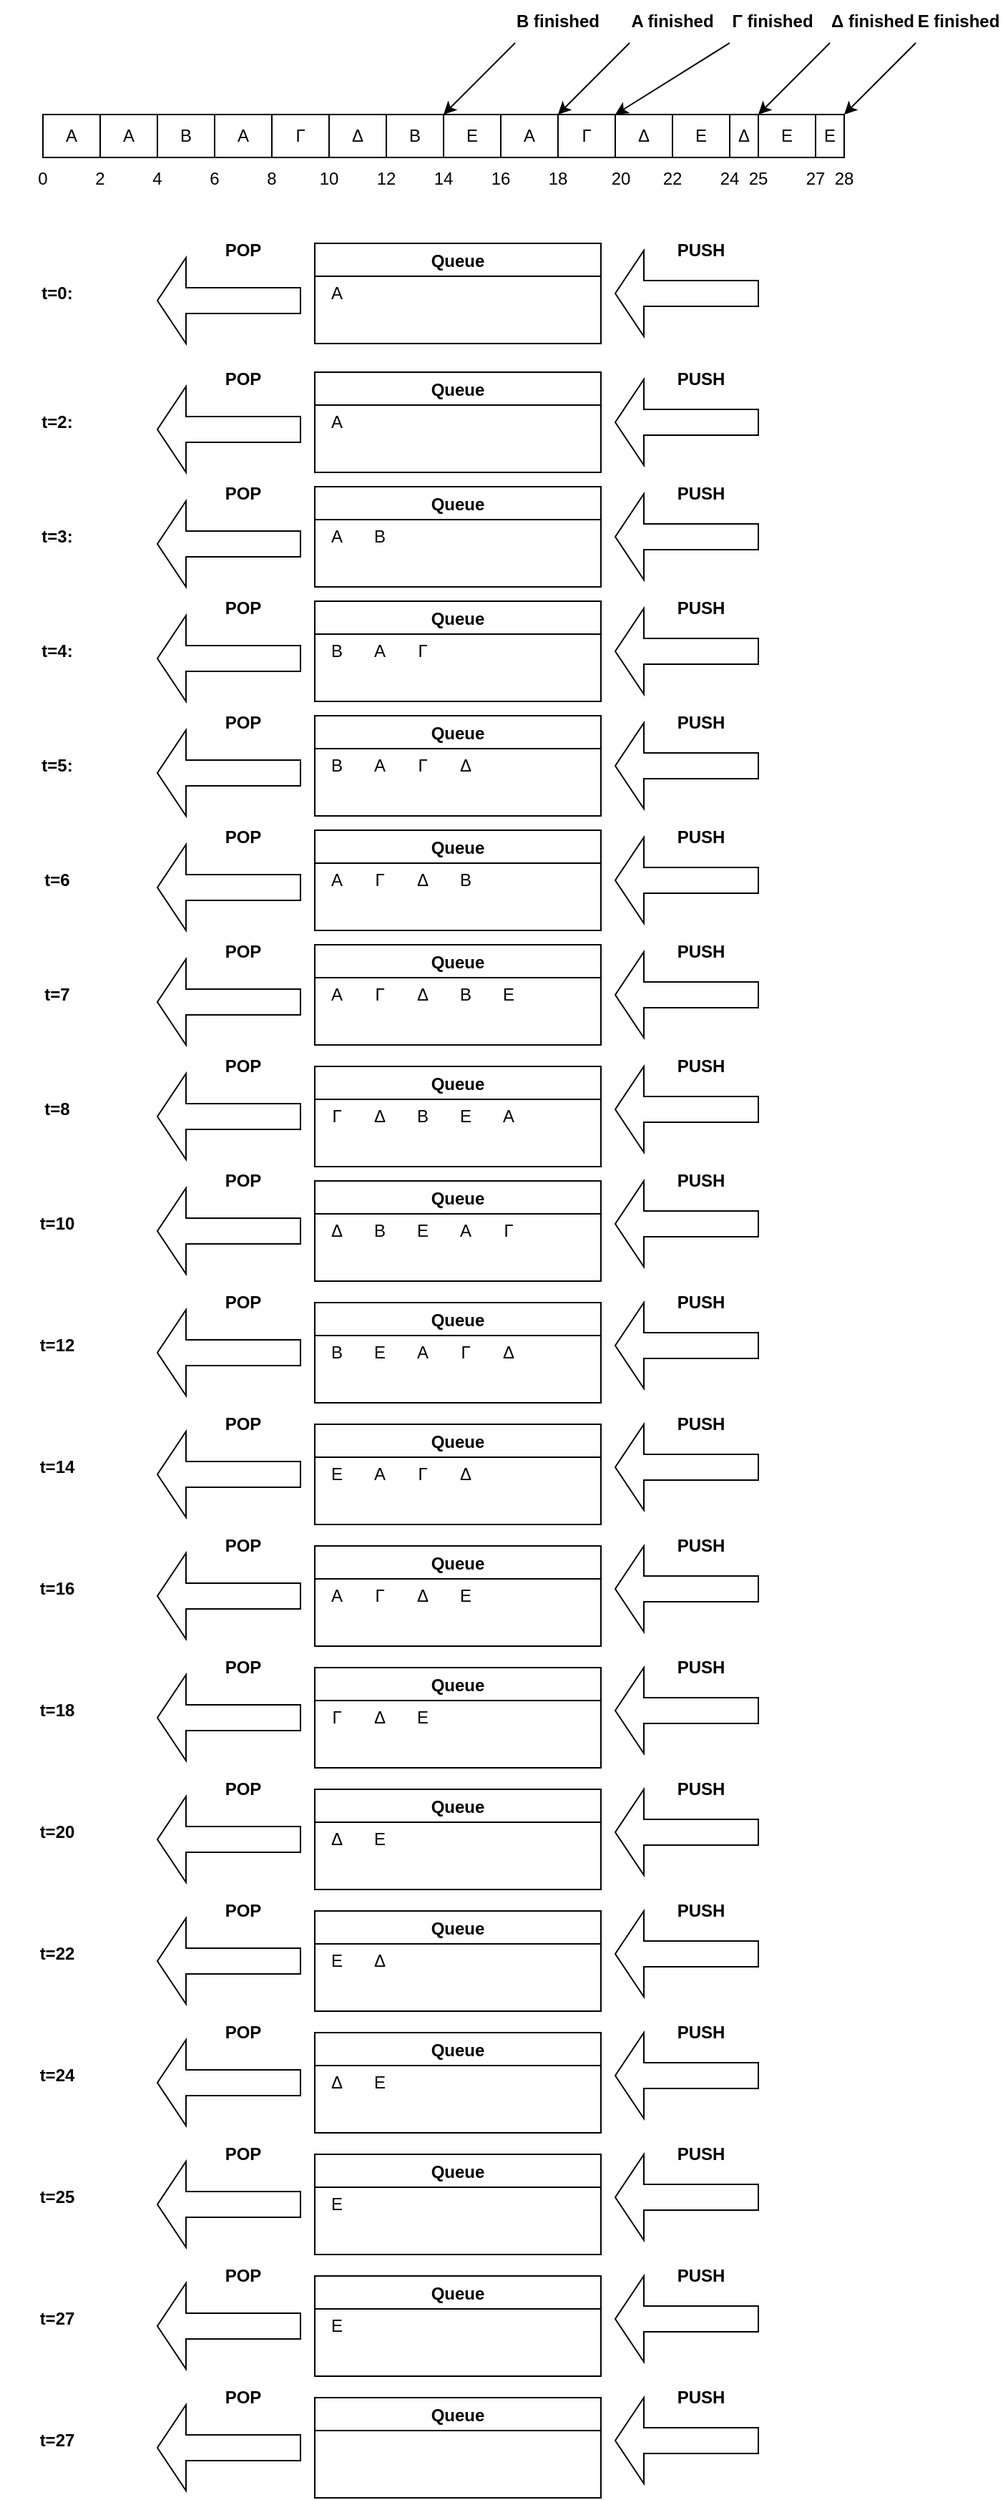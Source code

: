 <mxfile version="20.8.16" type="device"><diagram name="Page-1" id="SHa-oBUxONDEPHX1OQeA"><mxGraphModel dx="1036" dy="606" grid="1" gridSize="10" guides="1" tooltips="1" connect="1" arrows="1" fold="1" page="1" pageScale="1" pageWidth="827" pageHeight="1169" math="0" shadow="0"><root><mxCell id="0"/><mxCell id="1" parent="0"/><mxCell id="fMLKdBn9nXP5VF72yFNX-2" value="A" style="rounded=0;whiteSpace=wrap;html=1;" vertex="1" parent="1"><mxGeometry x="60" y="150" width="40" height="30" as="geometry"/></mxCell><mxCell id="fMLKdBn9nXP5VF72yFNX-3" value="" style="endArrow=none;html=1;rounded=0;" edge="1" parent="1"><mxGeometry width="50" height="50" relative="1" as="geometry"><mxPoint x="60" y="180" as="sourcePoint"/><mxPoint x="620" y="180" as="targetPoint"/></mxGeometry></mxCell><mxCell id="fMLKdBn9nXP5VF72yFNX-4" value="0" style="text;html=1;strokeColor=none;fillColor=none;align=center;verticalAlign=middle;whiteSpace=wrap;rounded=0;" vertex="1" parent="1"><mxGeometry x="30" y="180" width="60" height="30" as="geometry"/></mxCell><mxCell id="fMLKdBn9nXP5VF72yFNX-5" value="2" style="text;html=1;strokeColor=none;fillColor=none;align=center;verticalAlign=middle;whiteSpace=wrap;rounded=0;" vertex="1" parent="1"><mxGeometry x="70" y="180" width="60" height="30" as="geometry"/></mxCell><mxCell id="fMLKdBn9nXP5VF72yFNX-7" value="4" style="text;html=1;strokeColor=none;fillColor=none;align=center;verticalAlign=middle;whiteSpace=wrap;rounded=0;" vertex="1" parent="1"><mxGeometry x="110" y="180" width="60" height="30" as="geometry"/></mxCell><mxCell id="fMLKdBn9nXP5VF72yFNX-8" value="6" style="text;html=1;strokeColor=none;fillColor=none;align=center;verticalAlign=middle;whiteSpace=wrap;rounded=0;" vertex="1" parent="1"><mxGeometry x="150" y="180" width="60" height="30" as="geometry"/></mxCell><mxCell id="fMLKdBn9nXP5VF72yFNX-9" value="8" style="text;html=1;strokeColor=none;fillColor=none;align=center;verticalAlign=middle;whiteSpace=wrap;rounded=0;" vertex="1" parent="1"><mxGeometry x="190" y="180" width="60" height="30" as="geometry"/></mxCell><mxCell id="fMLKdBn9nXP5VF72yFNX-10" value="10" style="text;html=1;strokeColor=none;fillColor=none;align=center;verticalAlign=middle;whiteSpace=wrap;rounded=0;" vertex="1" parent="1"><mxGeometry x="230" y="180" width="60" height="30" as="geometry"/></mxCell><mxCell id="fMLKdBn9nXP5VF72yFNX-11" value="12" style="text;html=1;strokeColor=none;fillColor=none;align=center;verticalAlign=middle;whiteSpace=wrap;rounded=0;" vertex="1" parent="1"><mxGeometry x="270" y="180" width="60" height="30" as="geometry"/></mxCell><mxCell id="fMLKdBn9nXP5VF72yFNX-12" value="14" style="text;html=1;strokeColor=none;fillColor=none;align=center;verticalAlign=middle;whiteSpace=wrap;rounded=0;" vertex="1" parent="1"><mxGeometry x="310" y="180" width="60" height="30" as="geometry"/></mxCell><mxCell id="fMLKdBn9nXP5VF72yFNX-13" value="16" style="text;html=1;strokeColor=none;fillColor=none;align=center;verticalAlign=middle;whiteSpace=wrap;rounded=0;" vertex="1" parent="1"><mxGeometry x="350" y="180" width="60" height="30" as="geometry"/></mxCell><mxCell id="fMLKdBn9nXP5VF72yFNX-14" value="18" style="text;html=1;strokeColor=none;fillColor=none;align=center;verticalAlign=middle;whiteSpace=wrap;rounded=0;" vertex="1" parent="1"><mxGeometry x="390" y="180" width="60" height="30" as="geometry"/></mxCell><mxCell id="fMLKdBn9nXP5VF72yFNX-15" value="20" style="text;html=1;strokeColor=none;fillColor=none;align=center;verticalAlign=middle;whiteSpace=wrap;rounded=0;" vertex="1" parent="1"><mxGeometry x="434" y="180" width="60" height="30" as="geometry"/></mxCell><mxCell id="fMLKdBn9nXP5VF72yFNX-16" value="22" style="text;html=1;strokeColor=none;fillColor=none;align=center;verticalAlign=middle;whiteSpace=wrap;rounded=0;" vertex="1" parent="1"><mxGeometry x="470" y="180" width="60" height="30" as="geometry"/></mxCell><mxCell id="fMLKdBn9nXP5VF72yFNX-17" value="24" style="text;html=1;strokeColor=none;fillColor=none;align=center;verticalAlign=middle;whiteSpace=wrap;rounded=0;" vertex="1" parent="1"><mxGeometry x="510" y="180" width="60" height="30" as="geometry"/></mxCell><mxCell id="fMLKdBn9nXP5VF72yFNX-18" value="27" style="text;html=1;strokeColor=none;fillColor=none;align=center;verticalAlign=middle;whiteSpace=wrap;rounded=0;" vertex="1" parent="1"><mxGeometry x="570" y="180" width="60" height="30" as="geometry"/></mxCell><mxCell id="fMLKdBn9nXP5VF72yFNX-19" value="28" style="text;html=1;strokeColor=none;fillColor=none;align=center;verticalAlign=middle;whiteSpace=wrap;rounded=0;" vertex="1" parent="1"><mxGeometry x="590" y="180" width="60" height="30" as="geometry"/></mxCell><mxCell id="fMLKdBn9nXP5VF72yFNX-22" value="A" style="rounded=0;whiteSpace=wrap;html=1;" vertex="1" parent="1"><mxGeometry x="100" y="150" width="40" height="30" as="geometry"/></mxCell><mxCell id="fMLKdBn9nXP5VF72yFNX-23" value="B" style="rounded=0;whiteSpace=wrap;html=1;" vertex="1" parent="1"><mxGeometry x="140" y="150" width="40" height="30" as="geometry"/></mxCell><mxCell id="fMLKdBn9nXP5VF72yFNX-24" value="A" style="rounded=0;whiteSpace=wrap;html=1;" vertex="1" parent="1"><mxGeometry x="180" y="150" width="40" height="30" as="geometry"/></mxCell><mxCell id="fMLKdBn9nXP5VF72yFNX-25" value="Γ" style="rounded=0;whiteSpace=wrap;html=1;" vertex="1" parent="1"><mxGeometry x="220" y="150" width="40" height="30" as="geometry"/></mxCell><mxCell id="fMLKdBn9nXP5VF72yFNX-26" value="B" style="rounded=0;whiteSpace=wrap;html=1;" vertex="1" parent="1"><mxGeometry x="300" y="150" width="40" height="30" as="geometry"/></mxCell><mxCell id="fMLKdBn9nXP5VF72yFNX-27" value="Δ" style="rounded=0;whiteSpace=wrap;html=1;" vertex="1" parent="1"><mxGeometry x="260" y="150" width="40" height="30" as="geometry"/></mxCell><mxCell id="fMLKdBn9nXP5VF72yFNX-28" value="Ε" style="rounded=0;whiteSpace=wrap;html=1;" vertex="1" parent="1"><mxGeometry x="340" y="150" width="40" height="30" as="geometry"/></mxCell><mxCell id="fMLKdBn9nXP5VF72yFNX-29" value="A" style="rounded=0;whiteSpace=wrap;html=1;" vertex="1" parent="1"><mxGeometry x="380" y="150" width="40" height="30" as="geometry"/></mxCell><mxCell id="fMLKdBn9nXP5VF72yFNX-30" value="Γ" style="rounded=0;whiteSpace=wrap;html=1;" vertex="1" parent="1"><mxGeometry x="420" y="150" width="40" height="30" as="geometry"/></mxCell><mxCell id="fMLKdBn9nXP5VF72yFNX-31" value="Δ" style="rounded=0;whiteSpace=wrap;html=1;" vertex="1" parent="1"><mxGeometry x="460" y="150" width="40" height="30" as="geometry"/></mxCell><mxCell id="fMLKdBn9nXP5VF72yFNX-32" value="Ε" style="rounded=0;whiteSpace=wrap;html=1;" vertex="1" parent="1"><mxGeometry x="500" y="150" width="40" height="30" as="geometry"/></mxCell><mxCell id="fMLKdBn9nXP5VF72yFNX-33" value="Δ" style="rounded=0;whiteSpace=wrap;html=1;" vertex="1" parent="1"><mxGeometry x="540" y="150" width="20" height="30" as="geometry"/></mxCell><mxCell id="fMLKdBn9nXP5VF72yFNX-35" value="25" style="text;html=1;strokeColor=none;fillColor=none;align=center;verticalAlign=middle;whiteSpace=wrap;rounded=0;" vertex="1" parent="1"><mxGeometry x="530" y="180" width="60" height="30" as="geometry"/></mxCell><mxCell id="fMLKdBn9nXP5VF72yFNX-36" value="Ε" style="rounded=0;whiteSpace=wrap;html=1;" vertex="1" parent="1"><mxGeometry x="560" y="150" width="40" height="30" as="geometry"/></mxCell><mxCell id="fMLKdBn9nXP5VF72yFNX-37" value="Ε" style="rounded=0;whiteSpace=wrap;html=1;" vertex="1" parent="1"><mxGeometry x="600" y="150" width="20" height="30" as="geometry"/></mxCell><mxCell id="fMLKdBn9nXP5VF72yFNX-38" value="" style="endArrow=classic;html=1;rounded=0;" edge="1" parent="1"><mxGeometry width="50" height="50" relative="1" as="geometry"><mxPoint x="390" y="100" as="sourcePoint"/><mxPoint x="340" y="150" as="targetPoint"/></mxGeometry></mxCell><mxCell id="fMLKdBn9nXP5VF72yFNX-39" value="&lt;b&gt;Β finished&lt;/b&gt;" style="text;html=1;strokeColor=none;fillColor=none;align=center;verticalAlign=middle;whiteSpace=wrap;rounded=0;" vertex="1" parent="1"><mxGeometry x="390" y="70" width="60" height="30" as="geometry"/></mxCell><mxCell id="fMLKdBn9nXP5VF72yFNX-40" value="" style="endArrow=classic;html=1;rounded=0;" edge="1" parent="1"><mxGeometry width="50" height="50" relative="1" as="geometry"><mxPoint x="470" y="100" as="sourcePoint"/><mxPoint x="420" y="150" as="targetPoint"/></mxGeometry></mxCell><mxCell id="fMLKdBn9nXP5VF72yFNX-41" value="&lt;b&gt;A finished&lt;/b&gt;" style="text;html=1;strokeColor=none;fillColor=none;align=center;verticalAlign=middle;whiteSpace=wrap;rounded=0;" vertex="1" parent="1"><mxGeometry x="470" y="70" width="60" height="30" as="geometry"/></mxCell><mxCell id="fMLKdBn9nXP5VF72yFNX-42" value="" style="endArrow=classic;html=1;rounded=0;exitX=0;exitY=1;exitDx=0;exitDy=0;" edge="1" parent="1" source="fMLKdBn9nXP5VF72yFNX-43"><mxGeometry width="50" height="50" relative="1" as="geometry"><mxPoint x="510" y="100" as="sourcePoint"/><mxPoint x="460" y="150" as="targetPoint"/></mxGeometry></mxCell><mxCell id="fMLKdBn9nXP5VF72yFNX-43" value="&lt;b&gt;Γ finished&lt;/b&gt;" style="text;html=1;strokeColor=none;fillColor=none;align=center;verticalAlign=middle;whiteSpace=wrap;rounded=0;" vertex="1" parent="1"><mxGeometry x="540" y="70" width="60" height="30" as="geometry"/></mxCell><mxCell id="fMLKdBn9nXP5VF72yFNX-44" value="" style="endArrow=classic;html=1;rounded=0;" edge="1" parent="1"><mxGeometry width="50" height="50" relative="1" as="geometry"><mxPoint x="610" y="100" as="sourcePoint"/><mxPoint x="560" y="150" as="targetPoint"/></mxGeometry></mxCell><mxCell id="fMLKdBn9nXP5VF72yFNX-45" value="&lt;b&gt;Δ finished&lt;/b&gt;" style="text;html=1;strokeColor=none;fillColor=none;align=center;verticalAlign=middle;whiteSpace=wrap;rounded=0;" vertex="1" parent="1"><mxGeometry x="610" y="70" width="60" height="30" as="geometry"/></mxCell><mxCell id="fMLKdBn9nXP5VF72yFNX-46" value="" style="endArrow=classic;html=1;rounded=0;" edge="1" parent="1"><mxGeometry width="50" height="50" relative="1" as="geometry"><mxPoint x="670" y="100" as="sourcePoint"/><mxPoint x="620" y="150" as="targetPoint"/></mxGeometry></mxCell><mxCell id="fMLKdBn9nXP5VF72yFNX-47" value="&lt;b&gt;Ε finished&lt;/b&gt;" style="text;html=1;strokeColor=none;fillColor=none;align=center;verticalAlign=middle;whiteSpace=wrap;rounded=0;" vertex="1" parent="1"><mxGeometry x="670" y="70" width="60" height="30" as="geometry"/></mxCell><mxCell id="fMLKdBn9nXP5VF72yFNX-48" value="Queue" style="swimlane;" vertex="1" parent="1"><mxGeometry x="250" y="240" width="200" height="70" as="geometry"/></mxCell><mxCell id="fMLKdBn9nXP5VF72yFNX-49" value="A" style="text;html=1;align=center;verticalAlign=middle;resizable=0;points=[];autosize=1;strokeColor=none;fillColor=none;" vertex="1" parent="fMLKdBn9nXP5VF72yFNX-48"><mxGeometry y="20" width="30" height="30" as="geometry"/></mxCell><mxCell id="fMLKdBn9nXP5VF72yFNX-50" value="" style="shape=singleArrow;direction=west;whiteSpace=wrap;html=1;" vertex="1" parent="1"><mxGeometry x="140" y="250" width="100" height="60" as="geometry"/></mxCell><mxCell id="fMLKdBn9nXP5VF72yFNX-51" value="" style="shape=singleArrow;direction=west;whiteSpace=wrap;html=1;" vertex="1" parent="1"><mxGeometry x="460" y="245" width="100" height="60" as="geometry"/></mxCell><mxCell id="fMLKdBn9nXP5VF72yFNX-52" value="&lt;b&gt;POP&lt;/b&gt;" style="text;html=1;strokeColor=none;fillColor=none;align=center;verticalAlign=middle;whiteSpace=wrap;rounded=0;" vertex="1" parent="1"><mxGeometry x="170" y="230" width="60" height="30" as="geometry"/></mxCell><mxCell id="fMLKdBn9nXP5VF72yFNX-53" value="&lt;b&gt;PUSH&lt;/b&gt;" style="text;html=1;strokeColor=none;fillColor=none;align=center;verticalAlign=middle;whiteSpace=wrap;rounded=0;" vertex="1" parent="1"><mxGeometry x="490" y="230" width="60" height="30" as="geometry"/></mxCell><mxCell id="fMLKdBn9nXP5VF72yFNX-54" value="&lt;b&gt;t=0:&lt;/b&gt;" style="text;html=1;strokeColor=none;fillColor=none;align=center;verticalAlign=middle;whiteSpace=wrap;rounded=0;" vertex="1" parent="1"><mxGeometry x="40" y="260" width="60" height="30" as="geometry"/></mxCell><mxCell id="fMLKdBn9nXP5VF72yFNX-55" value="Queue" style="swimlane;" vertex="1" parent="1"><mxGeometry x="250" y="330" width="200" height="70" as="geometry"/></mxCell><mxCell id="fMLKdBn9nXP5VF72yFNX-56" value="A" style="text;html=1;align=center;verticalAlign=middle;resizable=0;points=[];autosize=1;strokeColor=none;fillColor=none;" vertex="1" parent="fMLKdBn9nXP5VF72yFNX-55"><mxGeometry y="20" width="30" height="30" as="geometry"/></mxCell><mxCell id="fMLKdBn9nXP5VF72yFNX-57" value="" style="shape=singleArrow;direction=west;whiteSpace=wrap;html=1;" vertex="1" parent="1"><mxGeometry x="140" y="340" width="100" height="60" as="geometry"/></mxCell><mxCell id="fMLKdBn9nXP5VF72yFNX-58" value="" style="shape=singleArrow;direction=west;whiteSpace=wrap;html=1;" vertex="1" parent="1"><mxGeometry x="460" y="335" width="100" height="60" as="geometry"/></mxCell><mxCell id="fMLKdBn9nXP5VF72yFNX-59" value="&lt;b&gt;POP&lt;/b&gt;" style="text;html=1;strokeColor=none;fillColor=none;align=center;verticalAlign=middle;whiteSpace=wrap;rounded=0;" vertex="1" parent="1"><mxGeometry x="170" y="320" width="60" height="30" as="geometry"/></mxCell><mxCell id="fMLKdBn9nXP5VF72yFNX-60" value="&lt;b&gt;PUSH&lt;/b&gt;" style="text;html=1;strokeColor=none;fillColor=none;align=center;verticalAlign=middle;whiteSpace=wrap;rounded=0;" vertex="1" parent="1"><mxGeometry x="490" y="320" width="60" height="30" as="geometry"/></mxCell><mxCell id="fMLKdBn9nXP5VF72yFNX-61" value="&lt;b&gt;t=2:&lt;/b&gt;" style="text;html=1;strokeColor=none;fillColor=none;align=center;verticalAlign=middle;whiteSpace=wrap;rounded=0;" vertex="1" parent="1"><mxGeometry x="40" y="350" width="60" height="30" as="geometry"/></mxCell><mxCell id="fMLKdBn9nXP5VF72yFNX-62" value="Queue" style="swimlane;" vertex="1" parent="1"><mxGeometry x="250" y="410" width="200" height="70" as="geometry"/></mxCell><mxCell id="fMLKdBn9nXP5VF72yFNX-63" value="A" style="text;html=1;align=center;verticalAlign=middle;resizable=0;points=[];autosize=1;strokeColor=none;fillColor=none;" vertex="1" parent="fMLKdBn9nXP5VF72yFNX-62"><mxGeometry y="20" width="30" height="30" as="geometry"/></mxCell><mxCell id="fMLKdBn9nXP5VF72yFNX-69" value="Β" style="text;html=1;align=center;verticalAlign=middle;resizable=0;points=[];autosize=1;strokeColor=none;fillColor=none;" vertex="1" parent="fMLKdBn9nXP5VF72yFNX-62"><mxGeometry x="30" y="20" width="30" height="30" as="geometry"/></mxCell><mxCell id="fMLKdBn9nXP5VF72yFNX-64" value="" style="shape=singleArrow;direction=west;whiteSpace=wrap;html=1;" vertex="1" parent="1"><mxGeometry x="140" y="420" width="100" height="60" as="geometry"/></mxCell><mxCell id="fMLKdBn9nXP5VF72yFNX-65" value="" style="shape=singleArrow;direction=west;whiteSpace=wrap;html=1;" vertex="1" parent="1"><mxGeometry x="460" y="415" width="100" height="60" as="geometry"/></mxCell><mxCell id="fMLKdBn9nXP5VF72yFNX-66" value="&lt;b&gt;POP&lt;/b&gt;" style="text;html=1;strokeColor=none;fillColor=none;align=center;verticalAlign=middle;whiteSpace=wrap;rounded=0;" vertex="1" parent="1"><mxGeometry x="170" y="400" width="60" height="30" as="geometry"/></mxCell><mxCell id="fMLKdBn9nXP5VF72yFNX-67" value="&lt;b&gt;PUSH&lt;/b&gt;" style="text;html=1;strokeColor=none;fillColor=none;align=center;verticalAlign=middle;whiteSpace=wrap;rounded=0;" vertex="1" parent="1"><mxGeometry x="490" y="400" width="60" height="30" as="geometry"/></mxCell><mxCell id="fMLKdBn9nXP5VF72yFNX-68" value="&lt;b&gt;t=3:&lt;/b&gt;" style="text;html=1;strokeColor=none;fillColor=none;align=center;verticalAlign=middle;whiteSpace=wrap;rounded=0;" vertex="1" parent="1"><mxGeometry x="40" y="430" width="60" height="30" as="geometry"/></mxCell><mxCell id="fMLKdBn9nXP5VF72yFNX-70" value="Queue" style="swimlane;" vertex="1" parent="1"><mxGeometry x="250" y="490" width="200" height="70" as="geometry"/></mxCell><mxCell id="fMLKdBn9nXP5VF72yFNX-71" value="A" style="text;html=1;align=center;verticalAlign=middle;resizable=0;points=[];autosize=1;strokeColor=none;fillColor=none;" vertex="1" parent="fMLKdBn9nXP5VF72yFNX-70"><mxGeometry x="30" y="20" width="30" height="30" as="geometry"/></mxCell><mxCell id="fMLKdBn9nXP5VF72yFNX-72" value="Β" style="text;html=1;align=center;verticalAlign=middle;resizable=0;points=[];autosize=1;strokeColor=none;fillColor=none;" vertex="1" parent="fMLKdBn9nXP5VF72yFNX-70"><mxGeometry y="20" width="30" height="30" as="geometry"/></mxCell><mxCell id="fMLKdBn9nXP5VF72yFNX-78" value="Γ" style="text;html=1;align=center;verticalAlign=middle;resizable=0;points=[];autosize=1;strokeColor=none;fillColor=none;" vertex="1" parent="fMLKdBn9nXP5VF72yFNX-70"><mxGeometry x="60" y="20" width="30" height="30" as="geometry"/></mxCell><mxCell id="fMLKdBn9nXP5VF72yFNX-73" value="" style="shape=singleArrow;direction=west;whiteSpace=wrap;html=1;" vertex="1" parent="1"><mxGeometry x="140" y="500" width="100" height="60" as="geometry"/></mxCell><mxCell id="fMLKdBn9nXP5VF72yFNX-74" value="" style="shape=singleArrow;direction=west;whiteSpace=wrap;html=1;" vertex="1" parent="1"><mxGeometry x="460" y="495" width="100" height="60" as="geometry"/></mxCell><mxCell id="fMLKdBn9nXP5VF72yFNX-75" value="&lt;b&gt;POP&lt;/b&gt;" style="text;html=1;strokeColor=none;fillColor=none;align=center;verticalAlign=middle;whiteSpace=wrap;rounded=0;" vertex="1" parent="1"><mxGeometry x="170" y="480" width="60" height="30" as="geometry"/></mxCell><mxCell id="fMLKdBn9nXP5VF72yFNX-76" value="&lt;b&gt;PUSH&lt;/b&gt;" style="text;html=1;strokeColor=none;fillColor=none;align=center;verticalAlign=middle;whiteSpace=wrap;rounded=0;" vertex="1" parent="1"><mxGeometry x="490" y="480" width="60" height="30" as="geometry"/></mxCell><mxCell id="fMLKdBn9nXP5VF72yFNX-77" value="&lt;b&gt;t=4:&lt;/b&gt;" style="text;html=1;strokeColor=none;fillColor=none;align=center;verticalAlign=middle;whiteSpace=wrap;rounded=0;" vertex="1" parent="1"><mxGeometry x="40" y="510" width="60" height="30" as="geometry"/></mxCell><mxCell id="fMLKdBn9nXP5VF72yFNX-79" value="Queue" style="swimlane;" vertex="1" parent="1"><mxGeometry x="250" y="570" width="200" height="70" as="geometry"/></mxCell><mxCell id="fMLKdBn9nXP5VF72yFNX-80" value="A" style="text;html=1;align=center;verticalAlign=middle;resizable=0;points=[];autosize=1;strokeColor=none;fillColor=none;" vertex="1" parent="fMLKdBn9nXP5VF72yFNX-79"><mxGeometry x="30" y="20" width="30" height="30" as="geometry"/></mxCell><mxCell id="fMLKdBn9nXP5VF72yFNX-81" value="Β" style="text;html=1;align=center;verticalAlign=middle;resizable=0;points=[];autosize=1;strokeColor=none;fillColor=none;" vertex="1" parent="fMLKdBn9nXP5VF72yFNX-79"><mxGeometry y="20" width="30" height="30" as="geometry"/></mxCell><mxCell id="fMLKdBn9nXP5VF72yFNX-82" value="Γ" style="text;html=1;align=center;verticalAlign=middle;resizable=0;points=[];autosize=1;strokeColor=none;fillColor=none;" vertex="1" parent="fMLKdBn9nXP5VF72yFNX-79"><mxGeometry x="60" y="20" width="30" height="30" as="geometry"/></mxCell><mxCell id="fMLKdBn9nXP5VF72yFNX-96" value="Δ" style="text;html=1;align=center;verticalAlign=middle;resizable=0;points=[];autosize=1;strokeColor=none;fillColor=none;" vertex="1" parent="fMLKdBn9nXP5VF72yFNX-79"><mxGeometry x="90" y="20" width="30" height="30" as="geometry"/></mxCell><mxCell id="fMLKdBn9nXP5VF72yFNX-83" value="" style="shape=singleArrow;direction=west;whiteSpace=wrap;html=1;" vertex="1" parent="1"><mxGeometry x="140" y="580" width="100" height="60" as="geometry"/></mxCell><mxCell id="fMLKdBn9nXP5VF72yFNX-84" value="" style="shape=singleArrow;direction=west;whiteSpace=wrap;html=1;" vertex="1" parent="1"><mxGeometry x="460" y="575" width="100" height="60" as="geometry"/></mxCell><mxCell id="fMLKdBn9nXP5VF72yFNX-85" value="&lt;b&gt;POP&lt;/b&gt;" style="text;html=1;strokeColor=none;fillColor=none;align=center;verticalAlign=middle;whiteSpace=wrap;rounded=0;" vertex="1" parent="1"><mxGeometry x="170" y="560" width="60" height="30" as="geometry"/></mxCell><mxCell id="fMLKdBn9nXP5VF72yFNX-86" value="&lt;b&gt;PUSH&lt;/b&gt;" style="text;html=1;strokeColor=none;fillColor=none;align=center;verticalAlign=middle;whiteSpace=wrap;rounded=0;" vertex="1" parent="1"><mxGeometry x="490" y="560" width="60" height="30" as="geometry"/></mxCell><mxCell id="fMLKdBn9nXP5VF72yFNX-95" value="&lt;b&gt;t=5:&lt;/b&gt;" style="text;html=1;strokeColor=none;fillColor=none;align=center;verticalAlign=middle;whiteSpace=wrap;rounded=0;" vertex="1" parent="1"><mxGeometry x="40" y="590" width="60" height="30" as="geometry"/></mxCell><mxCell id="fMLKdBn9nXP5VF72yFNX-97" value="Queue" style="swimlane;" vertex="1" parent="1"><mxGeometry x="250" y="650" width="200" height="70" as="geometry"/></mxCell><mxCell id="fMLKdBn9nXP5VF72yFNX-98" value="A" style="text;html=1;align=center;verticalAlign=middle;resizable=0;points=[];autosize=1;strokeColor=none;fillColor=none;" vertex="1" parent="fMLKdBn9nXP5VF72yFNX-97"><mxGeometry y="20" width="30" height="30" as="geometry"/></mxCell><mxCell id="fMLKdBn9nXP5VF72yFNX-99" value="Β" style="text;html=1;align=center;verticalAlign=middle;resizable=0;points=[];autosize=1;strokeColor=none;fillColor=none;" vertex="1" parent="fMLKdBn9nXP5VF72yFNX-97"><mxGeometry x="90" y="20" width="30" height="30" as="geometry"/></mxCell><mxCell id="fMLKdBn9nXP5VF72yFNX-100" value="Γ" style="text;html=1;align=center;verticalAlign=middle;resizable=0;points=[];autosize=1;strokeColor=none;fillColor=none;" vertex="1" parent="fMLKdBn9nXP5VF72yFNX-97"><mxGeometry x="30" y="20" width="30" height="30" as="geometry"/></mxCell><mxCell id="fMLKdBn9nXP5VF72yFNX-101" value="Δ" style="text;html=1;align=center;verticalAlign=middle;resizable=0;points=[];autosize=1;strokeColor=none;fillColor=none;" vertex="1" parent="fMLKdBn9nXP5VF72yFNX-97"><mxGeometry x="60" y="20" width="30" height="30" as="geometry"/></mxCell><mxCell id="fMLKdBn9nXP5VF72yFNX-102" value="" style="shape=singleArrow;direction=west;whiteSpace=wrap;html=1;" vertex="1" parent="1"><mxGeometry x="140" y="660" width="100" height="60" as="geometry"/></mxCell><mxCell id="fMLKdBn9nXP5VF72yFNX-103" value="" style="shape=singleArrow;direction=west;whiteSpace=wrap;html=1;" vertex="1" parent="1"><mxGeometry x="460" y="655" width="100" height="60" as="geometry"/></mxCell><mxCell id="fMLKdBn9nXP5VF72yFNX-104" value="&lt;b&gt;POP&lt;/b&gt;" style="text;html=1;strokeColor=none;fillColor=none;align=center;verticalAlign=middle;whiteSpace=wrap;rounded=0;" vertex="1" parent="1"><mxGeometry x="170" y="640" width="60" height="30" as="geometry"/></mxCell><mxCell id="fMLKdBn9nXP5VF72yFNX-105" value="&lt;b&gt;PUSH&lt;/b&gt;" style="text;html=1;strokeColor=none;fillColor=none;align=center;verticalAlign=middle;whiteSpace=wrap;rounded=0;" vertex="1" parent="1"><mxGeometry x="490" y="640" width="60" height="30" as="geometry"/></mxCell><mxCell id="fMLKdBn9nXP5VF72yFNX-106" value="&lt;b&gt;t=6&lt;br&gt;&lt;/b&gt;" style="text;html=1;strokeColor=none;fillColor=none;align=center;verticalAlign=middle;whiteSpace=wrap;rounded=0;" vertex="1" parent="1"><mxGeometry x="40" y="670" width="60" height="30" as="geometry"/></mxCell><mxCell id="fMLKdBn9nXP5VF72yFNX-113" value="Queue" style="swimlane;" vertex="1" parent="1"><mxGeometry x="250" y="730" width="200" height="70" as="geometry"/></mxCell><mxCell id="fMLKdBn9nXP5VF72yFNX-114" value="A" style="text;html=1;align=center;verticalAlign=middle;resizable=0;points=[];autosize=1;strokeColor=none;fillColor=none;" vertex="1" parent="fMLKdBn9nXP5VF72yFNX-113"><mxGeometry y="20" width="30" height="30" as="geometry"/></mxCell><mxCell id="fMLKdBn9nXP5VF72yFNX-115" value="Β" style="text;html=1;align=center;verticalAlign=middle;resizable=0;points=[];autosize=1;strokeColor=none;fillColor=none;" vertex="1" parent="fMLKdBn9nXP5VF72yFNX-113"><mxGeometry x="90" y="20" width="30" height="30" as="geometry"/></mxCell><mxCell id="fMLKdBn9nXP5VF72yFNX-116" value="Γ" style="text;html=1;align=center;verticalAlign=middle;resizable=0;points=[];autosize=1;strokeColor=none;fillColor=none;" vertex="1" parent="fMLKdBn9nXP5VF72yFNX-113"><mxGeometry x="30" y="20" width="30" height="30" as="geometry"/></mxCell><mxCell id="fMLKdBn9nXP5VF72yFNX-117" value="Δ" style="text;html=1;align=center;verticalAlign=middle;resizable=0;points=[];autosize=1;strokeColor=none;fillColor=none;" vertex="1" parent="fMLKdBn9nXP5VF72yFNX-113"><mxGeometry x="60" y="20" width="30" height="30" as="geometry"/></mxCell><mxCell id="fMLKdBn9nXP5VF72yFNX-123" value="E" style="text;html=1;align=center;verticalAlign=middle;resizable=0;points=[];autosize=1;strokeColor=none;fillColor=none;" vertex="1" parent="fMLKdBn9nXP5VF72yFNX-113"><mxGeometry x="120" y="20" width="30" height="30" as="geometry"/></mxCell><mxCell id="fMLKdBn9nXP5VF72yFNX-118" value="" style="shape=singleArrow;direction=west;whiteSpace=wrap;html=1;" vertex="1" parent="1"><mxGeometry x="140" y="740" width="100" height="60" as="geometry"/></mxCell><mxCell id="fMLKdBn9nXP5VF72yFNX-119" value="" style="shape=singleArrow;direction=west;whiteSpace=wrap;html=1;" vertex="1" parent="1"><mxGeometry x="460" y="735" width="100" height="60" as="geometry"/></mxCell><mxCell id="fMLKdBn9nXP5VF72yFNX-120" value="&lt;b&gt;POP&lt;/b&gt;" style="text;html=1;strokeColor=none;fillColor=none;align=center;verticalAlign=middle;whiteSpace=wrap;rounded=0;" vertex="1" parent="1"><mxGeometry x="170" y="720" width="60" height="30" as="geometry"/></mxCell><mxCell id="fMLKdBn9nXP5VF72yFNX-121" value="&lt;b&gt;PUSH&lt;/b&gt;" style="text;html=1;strokeColor=none;fillColor=none;align=center;verticalAlign=middle;whiteSpace=wrap;rounded=0;" vertex="1" parent="1"><mxGeometry x="490" y="720" width="60" height="30" as="geometry"/></mxCell><mxCell id="fMLKdBn9nXP5VF72yFNX-122" value="&lt;b&gt;t=7&lt;br&gt;&lt;/b&gt;" style="text;html=1;strokeColor=none;fillColor=none;align=center;verticalAlign=middle;whiteSpace=wrap;rounded=0;" vertex="1" parent="1"><mxGeometry x="40" y="750" width="60" height="30" as="geometry"/></mxCell><mxCell id="fMLKdBn9nXP5VF72yFNX-124" value="Queue" style="swimlane;" vertex="1" parent="1"><mxGeometry x="250" y="815" width="200" height="70" as="geometry"/></mxCell><mxCell id="fMLKdBn9nXP5VF72yFNX-125" value="A" style="text;html=1;align=center;verticalAlign=middle;resizable=0;points=[];autosize=1;strokeColor=none;fillColor=none;" vertex="1" parent="fMLKdBn9nXP5VF72yFNX-124"><mxGeometry x="120" y="20" width="30" height="30" as="geometry"/></mxCell><mxCell id="fMLKdBn9nXP5VF72yFNX-126" value="Β" style="text;html=1;align=center;verticalAlign=middle;resizable=0;points=[];autosize=1;strokeColor=none;fillColor=none;" vertex="1" parent="fMLKdBn9nXP5VF72yFNX-124"><mxGeometry x="60" y="20" width="30" height="30" as="geometry"/></mxCell><mxCell id="fMLKdBn9nXP5VF72yFNX-127" value="Γ" style="text;html=1;align=center;verticalAlign=middle;resizable=0;points=[];autosize=1;strokeColor=none;fillColor=none;" vertex="1" parent="fMLKdBn9nXP5VF72yFNX-124"><mxGeometry y="20" width="30" height="30" as="geometry"/></mxCell><mxCell id="fMLKdBn9nXP5VF72yFNX-128" value="Δ" style="text;html=1;align=center;verticalAlign=middle;resizable=0;points=[];autosize=1;strokeColor=none;fillColor=none;" vertex="1" parent="fMLKdBn9nXP5VF72yFNX-124"><mxGeometry x="30" y="20" width="30" height="30" as="geometry"/></mxCell><mxCell id="fMLKdBn9nXP5VF72yFNX-129" value="E" style="text;html=1;align=center;verticalAlign=middle;resizable=0;points=[];autosize=1;strokeColor=none;fillColor=none;" vertex="1" parent="fMLKdBn9nXP5VF72yFNX-124"><mxGeometry x="90" y="20" width="30" height="30" as="geometry"/></mxCell><mxCell id="fMLKdBn9nXP5VF72yFNX-130" value="" style="shape=singleArrow;direction=west;whiteSpace=wrap;html=1;" vertex="1" parent="1"><mxGeometry x="140" y="820" width="100" height="60" as="geometry"/></mxCell><mxCell id="fMLKdBn9nXP5VF72yFNX-131" value="" style="shape=singleArrow;direction=west;whiteSpace=wrap;html=1;" vertex="1" parent="1"><mxGeometry x="460" y="815" width="100" height="60" as="geometry"/></mxCell><mxCell id="fMLKdBn9nXP5VF72yFNX-132" value="&lt;b&gt;POP&lt;/b&gt;" style="text;html=1;strokeColor=none;fillColor=none;align=center;verticalAlign=middle;whiteSpace=wrap;rounded=0;" vertex="1" parent="1"><mxGeometry x="170" y="800" width="60" height="30" as="geometry"/></mxCell><mxCell id="fMLKdBn9nXP5VF72yFNX-133" value="&lt;b&gt;PUSH&lt;/b&gt;" style="text;html=1;strokeColor=none;fillColor=none;align=center;verticalAlign=middle;whiteSpace=wrap;rounded=0;" vertex="1" parent="1"><mxGeometry x="490" y="800" width="60" height="30" as="geometry"/></mxCell><mxCell id="fMLKdBn9nXP5VF72yFNX-134" value="&lt;b&gt;t=8&lt;br&gt;&lt;/b&gt;" style="text;html=1;strokeColor=none;fillColor=none;align=center;verticalAlign=middle;whiteSpace=wrap;rounded=0;" vertex="1" parent="1"><mxGeometry x="40" y="830" width="60" height="30" as="geometry"/></mxCell><mxCell id="fMLKdBn9nXP5VF72yFNX-135" value="Queue" style="swimlane;" vertex="1" parent="1"><mxGeometry x="250" y="895" width="200" height="70" as="geometry"/></mxCell><mxCell id="fMLKdBn9nXP5VF72yFNX-136" value="A" style="text;html=1;align=center;verticalAlign=middle;resizable=0;points=[];autosize=1;strokeColor=none;fillColor=none;" vertex="1" parent="fMLKdBn9nXP5VF72yFNX-135"><mxGeometry x="90" y="20" width="30" height="30" as="geometry"/></mxCell><mxCell id="fMLKdBn9nXP5VF72yFNX-137" value="Β" style="text;html=1;align=center;verticalAlign=middle;resizable=0;points=[];autosize=1;strokeColor=none;fillColor=none;" vertex="1" parent="fMLKdBn9nXP5VF72yFNX-135"><mxGeometry x="30" y="20" width="30" height="30" as="geometry"/></mxCell><mxCell id="fMLKdBn9nXP5VF72yFNX-138" value="Γ" style="text;html=1;align=center;verticalAlign=middle;resizable=0;points=[];autosize=1;strokeColor=none;fillColor=none;" vertex="1" parent="fMLKdBn9nXP5VF72yFNX-135"><mxGeometry x="120" y="20" width="30" height="30" as="geometry"/></mxCell><mxCell id="fMLKdBn9nXP5VF72yFNX-139" value="Δ" style="text;html=1;align=center;verticalAlign=middle;resizable=0;points=[];autosize=1;strokeColor=none;fillColor=none;" vertex="1" parent="fMLKdBn9nXP5VF72yFNX-135"><mxGeometry y="20" width="30" height="30" as="geometry"/></mxCell><mxCell id="fMLKdBn9nXP5VF72yFNX-140" value="E" style="text;html=1;align=center;verticalAlign=middle;resizable=0;points=[];autosize=1;strokeColor=none;fillColor=none;" vertex="1" parent="fMLKdBn9nXP5VF72yFNX-135"><mxGeometry x="60" y="20" width="30" height="30" as="geometry"/></mxCell><mxCell id="fMLKdBn9nXP5VF72yFNX-141" value="" style="shape=singleArrow;direction=west;whiteSpace=wrap;html=1;" vertex="1" parent="1"><mxGeometry x="140" y="900" width="100" height="60" as="geometry"/></mxCell><mxCell id="fMLKdBn9nXP5VF72yFNX-142" value="" style="shape=singleArrow;direction=west;whiteSpace=wrap;html=1;" vertex="1" parent="1"><mxGeometry x="460" y="895" width="100" height="60" as="geometry"/></mxCell><mxCell id="fMLKdBn9nXP5VF72yFNX-143" value="&lt;b&gt;POP&lt;/b&gt;" style="text;html=1;strokeColor=none;fillColor=none;align=center;verticalAlign=middle;whiteSpace=wrap;rounded=0;" vertex="1" parent="1"><mxGeometry x="170" y="880" width="60" height="30" as="geometry"/></mxCell><mxCell id="fMLKdBn9nXP5VF72yFNX-144" value="&lt;b&gt;PUSH&lt;/b&gt;" style="text;html=1;strokeColor=none;fillColor=none;align=center;verticalAlign=middle;whiteSpace=wrap;rounded=0;" vertex="1" parent="1"><mxGeometry x="490" y="880" width="60" height="30" as="geometry"/></mxCell><mxCell id="fMLKdBn9nXP5VF72yFNX-145" value="&lt;b&gt;t=10&lt;br&gt;&lt;/b&gt;" style="text;html=1;strokeColor=none;fillColor=none;align=center;verticalAlign=middle;whiteSpace=wrap;rounded=0;" vertex="1" parent="1"><mxGeometry x="40" y="910" width="60" height="30" as="geometry"/></mxCell><mxCell id="fMLKdBn9nXP5VF72yFNX-146" value="Queue" style="swimlane;" vertex="1" parent="1"><mxGeometry x="250" y="980" width="200" height="70" as="geometry"/></mxCell><mxCell id="fMLKdBn9nXP5VF72yFNX-147" value="A" style="text;html=1;align=center;verticalAlign=middle;resizable=0;points=[];autosize=1;strokeColor=none;fillColor=none;" vertex="1" parent="fMLKdBn9nXP5VF72yFNX-146"><mxGeometry x="60" y="20" width="30" height="30" as="geometry"/></mxCell><mxCell id="fMLKdBn9nXP5VF72yFNX-148" value="Β" style="text;html=1;align=center;verticalAlign=middle;resizable=0;points=[];autosize=1;strokeColor=none;fillColor=none;" vertex="1" parent="fMLKdBn9nXP5VF72yFNX-146"><mxGeometry y="20" width="30" height="30" as="geometry"/></mxCell><mxCell id="fMLKdBn9nXP5VF72yFNX-149" value="Γ" style="text;html=1;align=center;verticalAlign=middle;resizable=0;points=[];autosize=1;strokeColor=none;fillColor=none;" vertex="1" parent="fMLKdBn9nXP5VF72yFNX-146"><mxGeometry x="90" y="20" width="30" height="30" as="geometry"/></mxCell><mxCell id="fMLKdBn9nXP5VF72yFNX-150" value="Δ" style="text;html=1;align=center;verticalAlign=middle;resizable=0;points=[];autosize=1;strokeColor=none;fillColor=none;" vertex="1" parent="fMLKdBn9nXP5VF72yFNX-146"><mxGeometry x="120" y="20" width="30" height="30" as="geometry"/></mxCell><mxCell id="fMLKdBn9nXP5VF72yFNX-151" value="E" style="text;html=1;align=center;verticalAlign=middle;resizable=0;points=[];autosize=1;strokeColor=none;fillColor=none;" vertex="1" parent="fMLKdBn9nXP5VF72yFNX-146"><mxGeometry x="30" y="20" width="30" height="30" as="geometry"/></mxCell><mxCell id="fMLKdBn9nXP5VF72yFNX-152" value="" style="shape=singleArrow;direction=west;whiteSpace=wrap;html=1;" vertex="1" parent="1"><mxGeometry x="140" y="985" width="100" height="60" as="geometry"/></mxCell><mxCell id="fMLKdBn9nXP5VF72yFNX-153" value="" style="shape=singleArrow;direction=west;whiteSpace=wrap;html=1;" vertex="1" parent="1"><mxGeometry x="460" y="980" width="100" height="60" as="geometry"/></mxCell><mxCell id="fMLKdBn9nXP5VF72yFNX-154" value="&lt;b&gt;POP&lt;/b&gt;" style="text;html=1;strokeColor=none;fillColor=none;align=center;verticalAlign=middle;whiteSpace=wrap;rounded=0;" vertex="1" parent="1"><mxGeometry x="170" y="965" width="60" height="30" as="geometry"/></mxCell><mxCell id="fMLKdBn9nXP5VF72yFNX-155" value="&lt;b&gt;PUSH&lt;/b&gt;" style="text;html=1;strokeColor=none;fillColor=none;align=center;verticalAlign=middle;whiteSpace=wrap;rounded=0;" vertex="1" parent="1"><mxGeometry x="490" y="965" width="60" height="30" as="geometry"/></mxCell><mxCell id="fMLKdBn9nXP5VF72yFNX-156" value="&lt;b&gt;t=12&lt;br&gt;&lt;/b&gt;" style="text;html=1;strokeColor=none;fillColor=none;align=center;verticalAlign=middle;whiteSpace=wrap;rounded=0;" vertex="1" parent="1"><mxGeometry x="40" y="995" width="60" height="30" as="geometry"/></mxCell><mxCell id="fMLKdBn9nXP5VF72yFNX-157" value="Queue" style="swimlane;" vertex="1" parent="1"><mxGeometry x="250" y="1065" width="200" height="70" as="geometry"/></mxCell><mxCell id="fMLKdBn9nXP5VF72yFNX-158" value="A" style="text;html=1;align=center;verticalAlign=middle;resizable=0;points=[];autosize=1;strokeColor=none;fillColor=none;" vertex="1" parent="fMLKdBn9nXP5VF72yFNX-157"><mxGeometry x="30" y="20" width="30" height="30" as="geometry"/></mxCell><mxCell id="fMLKdBn9nXP5VF72yFNX-160" value="Γ" style="text;html=1;align=center;verticalAlign=middle;resizable=0;points=[];autosize=1;strokeColor=none;fillColor=none;" vertex="1" parent="fMLKdBn9nXP5VF72yFNX-157"><mxGeometry x="60" y="20" width="30" height="30" as="geometry"/></mxCell><mxCell id="fMLKdBn9nXP5VF72yFNX-161" value="Δ" style="text;html=1;align=center;verticalAlign=middle;resizable=0;points=[];autosize=1;strokeColor=none;fillColor=none;" vertex="1" parent="fMLKdBn9nXP5VF72yFNX-157"><mxGeometry x="90" y="20" width="30" height="30" as="geometry"/></mxCell><mxCell id="fMLKdBn9nXP5VF72yFNX-162" value="E" style="text;html=1;align=center;verticalAlign=middle;resizable=0;points=[];autosize=1;strokeColor=none;fillColor=none;" vertex="1" parent="fMLKdBn9nXP5VF72yFNX-157"><mxGeometry y="20" width="30" height="30" as="geometry"/></mxCell><mxCell id="fMLKdBn9nXP5VF72yFNX-163" value="" style="shape=singleArrow;direction=west;whiteSpace=wrap;html=1;" vertex="1" parent="1"><mxGeometry x="140" y="1070" width="100" height="60" as="geometry"/></mxCell><mxCell id="fMLKdBn9nXP5VF72yFNX-164" value="" style="shape=singleArrow;direction=west;whiteSpace=wrap;html=1;" vertex="1" parent="1"><mxGeometry x="460" y="1065" width="100" height="60" as="geometry"/></mxCell><mxCell id="fMLKdBn9nXP5VF72yFNX-165" value="&lt;b&gt;POP&lt;/b&gt;" style="text;html=1;strokeColor=none;fillColor=none;align=center;verticalAlign=middle;whiteSpace=wrap;rounded=0;" vertex="1" parent="1"><mxGeometry x="170" y="1050" width="60" height="30" as="geometry"/></mxCell><mxCell id="fMLKdBn9nXP5VF72yFNX-166" value="&lt;b&gt;PUSH&lt;/b&gt;" style="text;html=1;strokeColor=none;fillColor=none;align=center;verticalAlign=middle;whiteSpace=wrap;rounded=0;" vertex="1" parent="1"><mxGeometry x="490" y="1050" width="60" height="30" as="geometry"/></mxCell><mxCell id="fMLKdBn9nXP5VF72yFNX-167" value="&lt;b&gt;t=14&lt;br&gt;&lt;/b&gt;" style="text;html=1;strokeColor=none;fillColor=none;align=center;verticalAlign=middle;whiteSpace=wrap;rounded=0;" vertex="1" parent="1"><mxGeometry x="40" y="1080" width="60" height="30" as="geometry"/></mxCell><mxCell id="fMLKdBn9nXP5VF72yFNX-168" value="Queue" style="swimlane;" vertex="1" parent="1"><mxGeometry x="250" y="1150" width="200" height="70" as="geometry"/></mxCell><mxCell id="fMLKdBn9nXP5VF72yFNX-169" value="A" style="text;html=1;align=center;verticalAlign=middle;resizable=0;points=[];autosize=1;strokeColor=none;fillColor=none;" vertex="1" parent="fMLKdBn9nXP5VF72yFNX-168"><mxGeometry y="20" width="30" height="30" as="geometry"/></mxCell><mxCell id="fMLKdBn9nXP5VF72yFNX-170" value="Γ" style="text;html=1;align=center;verticalAlign=middle;resizable=0;points=[];autosize=1;strokeColor=none;fillColor=none;" vertex="1" parent="fMLKdBn9nXP5VF72yFNX-168"><mxGeometry x="30" y="20" width="30" height="30" as="geometry"/></mxCell><mxCell id="fMLKdBn9nXP5VF72yFNX-171" value="Δ" style="text;html=1;align=center;verticalAlign=middle;resizable=0;points=[];autosize=1;strokeColor=none;fillColor=none;" vertex="1" parent="fMLKdBn9nXP5VF72yFNX-168"><mxGeometry x="60" y="20" width="30" height="30" as="geometry"/></mxCell><mxCell id="fMLKdBn9nXP5VF72yFNX-172" value="E" style="text;html=1;align=center;verticalAlign=middle;resizable=0;points=[];autosize=1;strokeColor=none;fillColor=none;" vertex="1" parent="fMLKdBn9nXP5VF72yFNX-168"><mxGeometry x="90" y="20" width="30" height="30" as="geometry"/></mxCell><mxCell id="fMLKdBn9nXP5VF72yFNX-173" value="" style="shape=singleArrow;direction=west;whiteSpace=wrap;html=1;" vertex="1" parent="1"><mxGeometry x="140" y="1155" width="100" height="60" as="geometry"/></mxCell><mxCell id="fMLKdBn9nXP5VF72yFNX-174" value="" style="shape=singleArrow;direction=west;whiteSpace=wrap;html=1;" vertex="1" parent="1"><mxGeometry x="460" y="1150" width="100" height="60" as="geometry"/></mxCell><mxCell id="fMLKdBn9nXP5VF72yFNX-175" value="&lt;b&gt;POP&lt;/b&gt;" style="text;html=1;strokeColor=none;fillColor=none;align=center;verticalAlign=middle;whiteSpace=wrap;rounded=0;" vertex="1" parent="1"><mxGeometry x="170" y="1135" width="60" height="30" as="geometry"/></mxCell><mxCell id="fMLKdBn9nXP5VF72yFNX-176" value="&lt;b&gt;PUSH&lt;/b&gt;" style="text;html=1;strokeColor=none;fillColor=none;align=center;verticalAlign=middle;whiteSpace=wrap;rounded=0;" vertex="1" parent="1"><mxGeometry x="490" y="1135" width="60" height="30" as="geometry"/></mxCell><mxCell id="fMLKdBn9nXP5VF72yFNX-177" value="&lt;b&gt;t=16&lt;br&gt;&lt;/b&gt;" style="text;html=1;strokeColor=none;fillColor=none;align=center;verticalAlign=middle;whiteSpace=wrap;rounded=0;" vertex="1" parent="1"><mxGeometry x="40" y="1165" width="60" height="30" as="geometry"/></mxCell><mxCell id="fMLKdBn9nXP5VF72yFNX-178" value="Queue" style="swimlane;" vertex="1" parent="1"><mxGeometry x="250" y="1235" width="200" height="70" as="geometry"/></mxCell><mxCell id="fMLKdBn9nXP5VF72yFNX-180" value="Γ" style="text;html=1;align=center;verticalAlign=middle;resizable=0;points=[];autosize=1;strokeColor=none;fillColor=none;" vertex="1" parent="fMLKdBn9nXP5VF72yFNX-178"><mxGeometry y="20" width="30" height="30" as="geometry"/></mxCell><mxCell id="fMLKdBn9nXP5VF72yFNX-181" value="Δ" style="text;html=1;align=center;verticalAlign=middle;resizable=0;points=[];autosize=1;strokeColor=none;fillColor=none;" vertex="1" parent="fMLKdBn9nXP5VF72yFNX-178"><mxGeometry x="30" y="20" width="30" height="30" as="geometry"/></mxCell><mxCell id="fMLKdBn9nXP5VF72yFNX-182" value="E" style="text;html=1;align=center;verticalAlign=middle;resizable=0;points=[];autosize=1;strokeColor=none;fillColor=none;" vertex="1" parent="fMLKdBn9nXP5VF72yFNX-178"><mxGeometry x="60" y="20" width="30" height="30" as="geometry"/></mxCell><mxCell id="fMLKdBn9nXP5VF72yFNX-183" value="" style="shape=singleArrow;direction=west;whiteSpace=wrap;html=1;" vertex="1" parent="1"><mxGeometry x="140" y="1240" width="100" height="60" as="geometry"/></mxCell><mxCell id="fMLKdBn9nXP5VF72yFNX-184" value="" style="shape=singleArrow;direction=west;whiteSpace=wrap;html=1;" vertex="1" parent="1"><mxGeometry x="460" y="1235" width="100" height="60" as="geometry"/></mxCell><mxCell id="fMLKdBn9nXP5VF72yFNX-185" value="&lt;b&gt;POP&lt;/b&gt;" style="text;html=1;strokeColor=none;fillColor=none;align=center;verticalAlign=middle;whiteSpace=wrap;rounded=0;" vertex="1" parent="1"><mxGeometry x="170" y="1220" width="60" height="30" as="geometry"/></mxCell><mxCell id="fMLKdBn9nXP5VF72yFNX-186" value="&lt;b&gt;PUSH&lt;/b&gt;" style="text;html=1;strokeColor=none;fillColor=none;align=center;verticalAlign=middle;whiteSpace=wrap;rounded=0;" vertex="1" parent="1"><mxGeometry x="490" y="1220" width="60" height="30" as="geometry"/></mxCell><mxCell id="fMLKdBn9nXP5VF72yFNX-187" value="&lt;b&gt;t=18&lt;br&gt;&lt;/b&gt;" style="text;html=1;strokeColor=none;fillColor=none;align=center;verticalAlign=middle;whiteSpace=wrap;rounded=0;" vertex="1" parent="1"><mxGeometry x="40" y="1250" width="60" height="30" as="geometry"/></mxCell><mxCell id="fMLKdBn9nXP5VF72yFNX-188" value="Queue" style="swimlane;" vertex="1" parent="1"><mxGeometry x="250" y="1320" width="200" height="70" as="geometry"/></mxCell><mxCell id="fMLKdBn9nXP5VF72yFNX-190" value="Δ" style="text;html=1;align=center;verticalAlign=middle;resizable=0;points=[];autosize=1;strokeColor=none;fillColor=none;" vertex="1" parent="fMLKdBn9nXP5VF72yFNX-188"><mxGeometry y="20" width="30" height="30" as="geometry"/></mxCell><mxCell id="fMLKdBn9nXP5VF72yFNX-191" value="E" style="text;html=1;align=center;verticalAlign=middle;resizable=0;points=[];autosize=1;strokeColor=none;fillColor=none;" vertex="1" parent="fMLKdBn9nXP5VF72yFNX-188"><mxGeometry x="30" y="20" width="30" height="30" as="geometry"/></mxCell><mxCell id="fMLKdBn9nXP5VF72yFNX-192" value="" style="shape=singleArrow;direction=west;whiteSpace=wrap;html=1;" vertex="1" parent="1"><mxGeometry x="140" y="1325" width="100" height="60" as="geometry"/></mxCell><mxCell id="fMLKdBn9nXP5VF72yFNX-193" value="" style="shape=singleArrow;direction=west;whiteSpace=wrap;html=1;" vertex="1" parent="1"><mxGeometry x="460" y="1320" width="100" height="60" as="geometry"/></mxCell><mxCell id="fMLKdBn9nXP5VF72yFNX-194" value="&lt;b&gt;POP&lt;/b&gt;" style="text;html=1;strokeColor=none;fillColor=none;align=center;verticalAlign=middle;whiteSpace=wrap;rounded=0;" vertex="1" parent="1"><mxGeometry x="170" y="1305" width="60" height="30" as="geometry"/></mxCell><mxCell id="fMLKdBn9nXP5VF72yFNX-195" value="&lt;b&gt;PUSH&lt;/b&gt;" style="text;html=1;strokeColor=none;fillColor=none;align=center;verticalAlign=middle;whiteSpace=wrap;rounded=0;" vertex="1" parent="1"><mxGeometry x="490" y="1305" width="60" height="30" as="geometry"/></mxCell><mxCell id="fMLKdBn9nXP5VF72yFNX-196" value="&lt;b&gt;t=20&lt;br&gt;&lt;/b&gt;" style="text;html=1;strokeColor=none;fillColor=none;align=center;verticalAlign=middle;whiteSpace=wrap;rounded=0;" vertex="1" parent="1"><mxGeometry x="40" y="1335" width="60" height="30" as="geometry"/></mxCell><mxCell id="fMLKdBn9nXP5VF72yFNX-197" value="Queue" style="swimlane;" vertex="1" parent="1"><mxGeometry x="250" y="1405" width="200" height="70" as="geometry"/></mxCell><mxCell id="fMLKdBn9nXP5VF72yFNX-198" value="Δ" style="text;html=1;align=center;verticalAlign=middle;resizable=0;points=[];autosize=1;strokeColor=none;fillColor=none;" vertex="1" parent="fMLKdBn9nXP5VF72yFNX-197"><mxGeometry x="30" y="20" width="30" height="30" as="geometry"/></mxCell><mxCell id="fMLKdBn9nXP5VF72yFNX-199" value="E" style="text;html=1;align=center;verticalAlign=middle;resizable=0;points=[];autosize=1;strokeColor=none;fillColor=none;" vertex="1" parent="fMLKdBn9nXP5VF72yFNX-197"><mxGeometry y="20" width="30" height="30" as="geometry"/></mxCell><mxCell id="fMLKdBn9nXP5VF72yFNX-200" value="" style="shape=singleArrow;direction=west;whiteSpace=wrap;html=1;" vertex="1" parent="1"><mxGeometry x="140" y="1410" width="100" height="60" as="geometry"/></mxCell><mxCell id="fMLKdBn9nXP5VF72yFNX-201" value="" style="shape=singleArrow;direction=west;whiteSpace=wrap;html=1;" vertex="1" parent="1"><mxGeometry x="460" y="1405" width="100" height="60" as="geometry"/></mxCell><mxCell id="fMLKdBn9nXP5VF72yFNX-202" value="&lt;b&gt;POP&lt;/b&gt;" style="text;html=1;strokeColor=none;fillColor=none;align=center;verticalAlign=middle;whiteSpace=wrap;rounded=0;" vertex="1" parent="1"><mxGeometry x="170" y="1390" width="60" height="30" as="geometry"/></mxCell><mxCell id="fMLKdBn9nXP5VF72yFNX-203" value="&lt;b&gt;PUSH&lt;/b&gt;" style="text;html=1;strokeColor=none;fillColor=none;align=center;verticalAlign=middle;whiteSpace=wrap;rounded=0;" vertex="1" parent="1"><mxGeometry x="490" y="1390" width="60" height="30" as="geometry"/></mxCell><mxCell id="fMLKdBn9nXP5VF72yFNX-204" value="&lt;b&gt;t=22&lt;br&gt;&lt;/b&gt;" style="text;html=1;strokeColor=none;fillColor=none;align=center;verticalAlign=middle;whiteSpace=wrap;rounded=0;" vertex="1" parent="1"><mxGeometry x="40" y="1420" width="60" height="30" as="geometry"/></mxCell><mxCell id="fMLKdBn9nXP5VF72yFNX-213" value="Queue" style="swimlane;" vertex="1" parent="1"><mxGeometry x="250" y="1490" width="200" height="70" as="geometry"/></mxCell><mxCell id="fMLKdBn9nXP5VF72yFNX-214" value="Δ" style="text;html=1;align=center;verticalAlign=middle;resizable=0;points=[];autosize=1;strokeColor=none;fillColor=none;" vertex="1" parent="fMLKdBn9nXP5VF72yFNX-213"><mxGeometry y="20" width="30" height="30" as="geometry"/></mxCell><mxCell id="fMLKdBn9nXP5VF72yFNX-215" value="E" style="text;html=1;align=center;verticalAlign=middle;resizable=0;points=[];autosize=1;strokeColor=none;fillColor=none;" vertex="1" parent="fMLKdBn9nXP5VF72yFNX-213"><mxGeometry x="30" y="20" width="30" height="30" as="geometry"/></mxCell><mxCell id="fMLKdBn9nXP5VF72yFNX-216" value="" style="shape=singleArrow;direction=west;whiteSpace=wrap;html=1;" vertex="1" parent="1"><mxGeometry x="140" y="1495" width="100" height="60" as="geometry"/></mxCell><mxCell id="fMLKdBn9nXP5VF72yFNX-217" value="" style="shape=singleArrow;direction=west;whiteSpace=wrap;html=1;" vertex="1" parent="1"><mxGeometry x="460" y="1490" width="100" height="60" as="geometry"/></mxCell><mxCell id="fMLKdBn9nXP5VF72yFNX-218" value="&lt;b&gt;POP&lt;/b&gt;" style="text;html=1;strokeColor=none;fillColor=none;align=center;verticalAlign=middle;whiteSpace=wrap;rounded=0;" vertex="1" parent="1"><mxGeometry x="170" y="1475" width="60" height="30" as="geometry"/></mxCell><mxCell id="fMLKdBn9nXP5VF72yFNX-219" value="&lt;b&gt;PUSH&lt;/b&gt;" style="text;html=1;strokeColor=none;fillColor=none;align=center;verticalAlign=middle;whiteSpace=wrap;rounded=0;" vertex="1" parent="1"><mxGeometry x="490" y="1475" width="60" height="30" as="geometry"/></mxCell><mxCell id="fMLKdBn9nXP5VF72yFNX-220" value="&lt;b&gt;t=24&lt;br&gt;&lt;/b&gt;" style="text;html=1;strokeColor=none;fillColor=none;align=center;verticalAlign=middle;whiteSpace=wrap;rounded=0;" vertex="1" parent="1"><mxGeometry x="40" y="1505" width="60" height="30" as="geometry"/></mxCell><mxCell id="fMLKdBn9nXP5VF72yFNX-221" value="Queue" style="swimlane;" vertex="1" parent="1"><mxGeometry x="250" y="1575" width="200" height="70" as="geometry"/></mxCell><mxCell id="fMLKdBn9nXP5VF72yFNX-223" value="E" style="text;html=1;align=center;verticalAlign=middle;resizable=0;points=[];autosize=1;strokeColor=none;fillColor=none;" vertex="1" parent="fMLKdBn9nXP5VF72yFNX-221"><mxGeometry y="20" width="30" height="30" as="geometry"/></mxCell><mxCell id="fMLKdBn9nXP5VF72yFNX-224" value="" style="shape=singleArrow;direction=west;whiteSpace=wrap;html=1;" vertex="1" parent="1"><mxGeometry x="140" y="1580" width="100" height="60" as="geometry"/></mxCell><mxCell id="fMLKdBn9nXP5VF72yFNX-225" value="" style="shape=singleArrow;direction=west;whiteSpace=wrap;html=1;" vertex="1" parent="1"><mxGeometry x="460" y="1575" width="100" height="60" as="geometry"/></mxCell><mxCell id="fMLKdBn9nXP5VF72yFNX-226" value="&lt;b&gt;POP&lt;/b&gt;" style="text;html=1;strokeColor=none;fillColor=none;align=center;verticalAlign=middle;whiteSpace=wrap;rounded=0;" vertex="1" parent="1"><mxGeometry x="170" y="1560" width="60" height="30" as="geometry"/></mxCell><mxCell id="fMLKdBn9nXP5VF72yFNX-227" value="&lt;b&gt;PUSH&lt;/b&gt;" style="text;html=1;strokeColor=none;fillColor=none;align=center;verticalAlign=middle;whiteSpace=wrap;rounded=0;" vertex="1" parent="1"><mxGeometry x="490" y="1560" width="60" height="30" as="geometry"/></mxCell><mxCell id="fMLKdBn9nXP5VF72yFNX-228" value="&lt;b&gt;t=25&lt;br&gt;&lt;/b&gt;" style="text;html=1;strokeColor=none;fillColor=none;align=center;verticalAlign=middle;whiteSpace=wrap;rounded=0;" vertex="1" parent="1"><mxGeometry x="40" y="1590" width="60" height="30" as="geometry"/></mxCell><mxCell id="fMLKdBn9nXP5VF72yFNX-229" value="Queue" style="swimlane;" vertex="1" parent="1"><mxGeometry x="250" y="1660" width="200" height="70" as="geometry"/></mxCell><mxCell id="fMLKdBn9nXP5VF72yFNX-230" value="E" style="text;html=1;align=center;verticalAlign=middle;resizable=0;points=[];autosize=1;strokeColor=none;fillColor=none;" vertex="1" parent="fMLKdBn9nXP5VF72yFNX-229"><mxGeometry y="20" width="30" height="30" as="geometry"/></mxCell><mxCell id="fMLKdBn9nXP5VF72yFNX-231" value="" style="shape=singleArrow;direction=west;whiteSpace=wrap;html=1;" vertex="1" parent="1"><mxGeometry x="140" y="1665" width="100" height="60" as="geometry"/></mxCell><mxCell id="fMLKdBn9nXP5VF72yFNX-232" value="" style="shape=singleArrow;direction=west;whiteSpace=wrap;html=1;" vertex="1" parent="1"><mxGeometry x="460" y="1660" width="100" height="60" as="geometry"/></mxCell><mxCell id="fMLKdBn9nXP5VF72yFNX-233" value="&lt;b&gt;POP&lt;/b&gt;" style="text;html=1;strokeColor=none;fillColor=none;align=center;verticalAlign=middle;whiteSpace=wrap;rounded=0;" vertex="1" parent="1"><mxGeometry x="170" y="1645" width="60" height="30" as="geometry"/></mxCell><mxCell id="fMLKdBn9nXP5VF72yFNX-234" value="&lt;b&gt;PUSH&lt;/b&gt;" style="text;html=1;strokeColor=none;fillColor=none;align=center;verticalAlign=middle;whiteSpace=wrap;rounded=0;" vertex="1" parent="1"><mxGeometry x="490" y="1645" width="60" height="30" as="geometry"/></mxCell><mxCell id="fMLKdBn9nXP5VF72yFNX-235" value="&lt;b&gt;t=27&lt;br&gt;&lt;/b&gt;" style="text;html=1;strokeColor=none;fillColor=none;align=center;verticalAlign=middle;whiteSpace=wrap;rounded=0;" vertex="1" parent="1"><mxGeometry x="40" y="1675" width="60" height="30" as="geometry"/></mxCell><mxCell id="fMLKdBn9nXP5VF72yFNX-236" value="Queue" style="swimlane;" vertex="1" parent="1"><mxGeometry x="250" y="1745" width="200" height="70" as="geometry"/></mxCell><mxCell id="fMLKdBn9nXP5VF72yFNX-238" value="" style="shape=singleArrow;direction=west;whiteSpace=wrap;html=1;" vertex="1" parent="1"><mxGeometry x="140" y="1750" width="100" height="60" as="geometry"/></mxCell><mxCell id="fMLKdBn9nXP5VF72yFNX-239" value="" style="shape=singleArrow;direction=west;whiteSpace=wrap;html=1;" vertex="1" parent="1"><mxGeometry x="460" y="1745" width="100" height="60" as="geometry"/></mxCell><mxCell id="fMLKdBn9nXP5VF72yFNX-240" value="&lt;b&gt;POP&lt;/b&gt;" style="text;html=1;strokeColor=none;fillColor=none;align=center;verticalAlign=middle;whiteSpace=wrap;rounded=0;" vertex="1" parent="1"><mxGeometry x="170" y="1730" width="60" height="30" as="geometry"/></mxCell><mxCell id="fMLKdBn9nXP5VF72yFNX-241" value="&lt;b&gt;PUSH&lt;/b&gt;" style="text;html=1;strokeColor=none;fillColor=none;align=center;verticalAlign=middle;whiteSpace=wrap;rounded=0;" vertex="1" parent="1"><mxGeometry x="490" y="1730" width="60" height="30" as="geometry"/></mxCell><mxCell id="fMLKdBn9nXP5VF72yFNX-242" value="&lt;b&gt;t=27&lt;br&gt;&lt;/b&gt;" style="text;html=1;strokeColor=none;fillColor=none;align=center;verticalAlign=middle;whiteSpace=wrap;rounded=0;" vertex="1" parent="1"><mxGeometry x="40" y="1760" width="60" height="30" as="geometry"/></mxCell></root></mxGraphModel></diagram></mxfile>